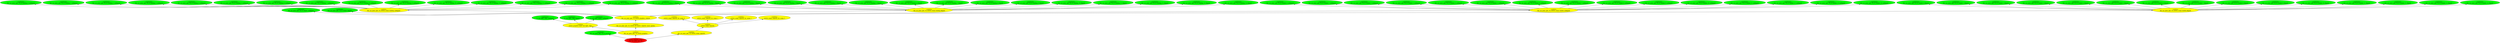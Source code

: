 digraph {
rankdir="BT"
ss_tail_light_16px_unflipped [fillcolor=green style="filled" label="<spriteset>\nss_tail_light_16px_unflipped"]
ss_tail_light_16px_flipped [fillcolor=green style="filled" label="<spriteset>\nss_tail_light_16px_flipped"]
ss_tail_light_empty_unflipped [fillcolor=green style="filled" label="<spriteset>\nss_tail_light_empty_unflipped"]
switch_graphics_layer_tail_light_16px [fillcolor=yellow style="filled" label="<switch>\nswitch_graphics_layer_tail_light_16px"]
switch_cargo_capacity_by_cargo_0 [fillcolor=yellow style="filled" label="<switch>\nswitch_cargo_capacity_by_cargo_0"]
switch_cargo_capacity_by_cargo_1 [fillcolor=yellow style="filled" label="<switch>\nswitch_cargo_capacity_by_cargo_1"]
switch_cargo_capacity_by_cargo_2 [fillcolor=yellow style="filled" label="<switch>\nswitch_cargo_capacity_by_cargo_2"]
switch_cargo_capacity_by_cargo_3 [fillcolor=yellow style="filled" label="<switch>\nswitch_cargo_capacity_by_cargo_3"]
switch_cargo_capacity [fillcolor=yellow style="filled" label="<switch>\nswitch_cargo_capacity"]
flat_car_pony_gen_1A_ss_empty_unflipped [fillcolor=green style="filled" label="<spriteset>\nflat_car_pony_gen_1A_ss_empty_unflipped"]
flat_car_pony_gen_1A_ss_loading_0_unflipped [fillcolor=green style="filled" label="<spriteset>\nflat_car_pony_gen_1A_ss_loading_0_unflipped"]
flat_car_pony_gen_1A_ss_loaded_0_unflipped [fillcolor=green style="filled" label="<spriteset>\nflat_car_pony_gen_1A_ss_loaded_0_unflipped"]
flat_car_pony_gen_1A_ss_loading_1_unflipped [fillcolor=green style="filled" label="<spriteset>\nflat_car_pony_gen_1A_ss_loading_1_unflipped"]
flat_car_pony_gen_1A_ss_loaded_1_unflipped [fillcolor=green style="filled" label="<spriteset>\nflat_car_pony_gen_1A_ss_loaded_1_unflipped"]
flat_car_pony_gen_1A_ss_loading_2_unflipped [fillcolor=green style="filled" label="<spriteset>\nflat_car_pony_gen_1A_ss_loading_2_unflipped"]
flat_car_pony_gen_1A_ss_loaded_2_unflipped [fillcolor=green style="filled" label="<spriteset>\nflat_car_pony_gen_1A_ss_loaded_2_unflipped"]
flat_car_pony_gen_1A_ss_loading_3_unflipped [fillcolor=green style="filled" label="<spriteset>\nflat_car_pony_gen_1A_ss_loading_3_unflipped"]
flat_car_pony_gen_1A_ss_loaded_3_unflipped [fillcolor=green style="filled" label="<spriteset>\nflat_car_pony_gen_1A_ss_loaded_3_unflipped"]
flat_car_pony_gen_1A_ss_loading_4_unflipped [fillcolor=green style="filled" label="<spriteset>\nflat_car_pony_gen_1A_ss_loading_4_unflipped"]
flat_car_pony_gen_1A_ss_loaded_4_unflipped [fillcolor=green style="filled" label="<spriteset>\nflat_car_pony_gen_1A_ss_loaded_4_unflipped"]
flat_car_pony_gen_1A_ss_loading_5_unflipped [fillcolor=green style="filled" label="<spriteset>\nflat_car_pony_gen_1A_ss_loading_5_unflipped"]
flat_car_pony_gen_1A_ss_loaded_5_unflipped [fillcolor=green style="filled" label="<spriteset>\nflat_car_pony_gen_1A_ss_loaded_5_unflipped"]
flat_car_pony_gen_1A_ss_loading_6_unflipped [fillcolor=green style="filled" label="<spriteset>\nflat_car_pony_gen_1A_ss_loading_6_unflipped"]
flat_car_pony_gen_1A_ss_loaded_6_unflipped [fillcolor=green style="filled" label="<spriteset>\nflat_car_pony_gen_1A_ss_loaded_6_unflipped"]
flat_car_pony_gen_1A_ss_loading_7_unflipped [fillcolor=green style="filled" label="<spriteset>\nflat_car_pony_gen_1A_ss_loading_7_unflipped"]
flat_car_pony_gen_1A_ss_loaded_7_unflipped [fillcolor=green style="filled" label="<spriteset>\nflat_car_pony_gen_1A_ss_loaded_7_unflipped"]
flat_car_pony_gen_1A_ss_loading_8_unflipped [fillcolor=green style="filled" label="<spriteset>\nflat_car_pony_gen_1A_ss_loading_8_unflipped"]
flat_car_pony_gen_1A_ss_loaded_8_unflipped [fillcolor=green style="filled" label="<spriteset>\nflat_car_pony_gen_1A_ss_loaded_8_unflipped"]
flat_car_pony_gen_1A_ss_loading_9_unflipped [fillcolor=green style="filled" label="<spriteset>\nflat_car_pony_gen_1A_ss_loading_9_unflipped"]
flat_car_pony_gen_1A_ss_loaded_9_unflipped [fillcolor=green style="filled" label="<spriteset>\nflat_car_pony_gen_1A_ss_loaded_9_unflipped"]
flat_car_pony_gen_1A_ss_loading_10_unflipped [fillcolor=green style="filled" label="<spriteset>\nflat_car_pony_gen_1A_ss_loading_10_unflipped"]
flat_car_pony_gen_1A_ss_loaded_10_unflipped [fillcolor=green style="filled" label="<spriteset>\nflat_car_pony_gen_1A_ss_loaded_10_unflipped"]
flat_car_pony_gen_1A_ss_loading_11_unflipped [fillcolor=green style="filled" label="<spriteset>\nflat_car_pony_gen_1A_ss_loading_11_unflipped"]
flat_car_pony_gen_1A_ss_loaded_11_unflipped [fillcolor=green style="filled" label="<spriteset>\nflat_car_pony_gen_1A_ss_loaded_11_unflipped"]
flat_car_pony_gen_1A_ss_loading_12_unflipped [fillcolor=green style="filled" label="<spriteset>\nflat_car_pony_gen_1A_ss_loading_12_unflipped"]
flat_car_pony_gen_1A_ss_loaded_12_unflipped [fillcolor=green style="filled" label="<spriteset>\nflat_car_pony_gen_1A_ss_loaded_12_unflipped"]
flat_car_pony_gen_1A_ss_loading_13_unflipped [fillcolor=green style="filled" label="<spriteset>\nflat_car_pony_gen_1A_ss_loading_13_unflipped"]
flat_car_pony_gen_1A_ss_loaded_13_unflipped [fillcolor=green style="filled" label="<spriteset>\nflat_car_pony_gen_1A_ss_loaded_13_unflipped"]
flat_car_pony_gen_1A_ss_loading_14_unflipped [fillcolor=green style="filled" label="<spriteset>\nflat_car_pony_gen_1A_ss_loading_14_unflipped"]
flat_car_pony_gen_1A_ss_loaded_14_unflipped [fillcolor=green style="filled" label="<spriteset>\nflat_car_pony_gen_1A_ss_loaded_14_unflipped"]
flat_car_pony_gen_1A_ss_empty_flipped [fillcolor=green style="filled" label="<spriteset>\nflat_car_pony_gen_1A_ss_empty_flipped"]
flat_car_pony_gen_1A_ss_loading_0_flipped [fillcolor=green style="filled" label="<spriteset>\nflat_car_pony_gen_1A_ss_loading_0_flipped"]
flat_car_pony_gen_1A_ss_loaded_0_flipped [fillcolor=green style="filled" label="<spriteset>\nflat_car_pony_gen_1A_ss_loaded_0_flipped"]
flat_car_pony_gen_1A_ss_loading_1_flipped [fillcolor=green style="filled" label="<spriteset>\nflat_car_pony_gen_1A_ss_loading_1_flipped"]
flat_car_pony_gen_1A_ss_loaded_1_flipped [fillcolor=green style="filled" label="<spriteset>\nflat_car_pony_gen_1A_ss_loaded_1_flipped"]
flat_car_pony_gen_1A_ss_loading_2_flipped [fillcolor=green style="filled" label="<spriteset>\nflat_car_pony_gen_1A_ss_loading_2_flipped"]
flat_car_pony_gen_1A_ss_loaded_2_flipped [fillcolor=green style="filled" label="<spriteset>\nflat_car_pony_gen_1A_ss_loaded_2_flipped"]
flat_car_pony_gen_1A_ss_loading_3_flipped [fillcolor=green style="filled" label="<spriteset>\nflat_car_pony_gen_1A_ss_loading_3_flipped"]
flat_car_pony_gen_1A_ss_loaded_3_flipped [fillcolor=green style="filled" label="<spriteset>\nflat_car_pony_gen_1A_ss_loaded_3_flipped"]
flat_car_pony_gen_1A_ss_loading_4_flipped [fillcolor=green style="filled" label="<spriteset>\nflat_car_pony_gen_1A_ss_loading_4_flipped"]
flat_car_pony_gen_1A_ss_loaded_4_flipped [fillcolor=green style="filled" label="<spriteset>\nflat_car_pony_gen_1A_ss_loaded_4_flipped"]
flat_car_pony_gen_1A_ss_loading_5_flipped [fillcolor=green style="filled" label="<spriteset>\nflat_car_pony_gen_1A_ss_loading_5_flipped"]
flat_car_pony_gen_1A_ss_loaded_5_flipped [fillcolor=green style="filled" label="<spriteset>\nflat_car_pony_gen_1A_ss_loaded_5_flipped"]
flat_car_pony_gen_1A_ss_loading_6_flipped [fillcolor=green style="filled" label="<spriteset>\nflat_car_pony_gen_1A_ss_loading_6_flipped"]
flat_car_pony_gen_1A_ss_loaded_6_flipped [fillcolor=green style="filled" label="<spriteset>\nflat_car_pony_gen_1A_ss_loaded_6_flipped"]
flat_car_pony_gen_1A_ss_loading_7_flipped [fillcolor=green style="filled" label="<spriteset>\nflat_car_pony_gen_1A_ss_loading_7_flipped"]
flat_car_pony_gen_1A_ss_loaded_7_flipped [fillcolor=green style="filled" label="<spriteset>\nflat_car_pony_gen_1A_ss_loaded_7_flipped"]
flat_car_pony_gen_1A_ss_loading_8_flipped [fillcolor=green style="filled" label="<spriteset>\nflat_car_pony_gen_1A_ss_loading_8_flipped"]
flat_car_pony_gen_1A_ss_loaded_8_flipped [fillcolor=green style="filled" label="<spriteset>\nflat_car_pony_gen_1A_ss_loaded_8_flipped"]
flat_car_pony_gen_1A_ss_loading_9_flipped [fillcolor=green style="filled" label="<spriteset>\nflat_car_pony_gen_1A_ss_loading_9_flipped"]
flat_car_pony_gen_1A_ss_loaded_9_flipped [fillcolor=green style="filled" label="<spriteset>\nflat_car_pony_gen_1A_ss_loaded_9_flipped"]
flat_car_pony_gen_1A_ss_loading_10_flipped [fillcolor=green style="filled" label="<spriteset>\nflat_car_pony_gen_1A_ss_loading_10_flipped"]
flat_car_pony_gen_1A_ss_loaded_10_flipped [fillcolor=green style="filled" label="<spriteset>\nflat_car_pony_gen_1A_ss_loaded_10_flipped"]
flat_car_pony_gen_1A_ss_loading_11_flipped [fillcolor=green style="filled" label="<spriteset>\nflat_car_pony_gen_1A_ss_loading_11_flipped"]
flat_car_pony_gen_1A_ss_loaded_11_flipped [fillcolor=green style="filled" label="<spriteset>\nflat_car_pony_gen_1A_ss_loaded_11_flipped"]
flat_car_pony_gen_1A_ss_loading_12_flipped [fillcolor=green style="filled" label="<spriteset>\nflat_car_pony_gen_1A_ss_loading_12_flipped"]
flat_car_pony_gen_1A_ss_loaded_12_flipped [fillcolor=green style="filled" label="<spriteset>\nflat_car_pony_gen_1A_ss_loaded_12_flipped"]
flat_car_pony_gen_1A_ss_loading_13_flipped [fillcolor=green style="filled" label="<spriteset>\nflat_car_pony_gen_1A_ss_loading_13_flipped"]
flat_car_pony_gen_1A_ss_loaded_13_flipped [fillcolor=green style="filled" label="<spriteset>\nflat_car_pony_gen_1A_ss_loaded_13_flipped"]
flat_car_pony_gen_1A_ss_loading_14_flipped [fillcolor=green style="filled" label="<spriteset>\nflat_car_pony_gen_1A_ss_loading_14_flipped"]
flat_car_pony_gen_1A_ss_loaded_14_flipped [fillcolor=green style="filled" label="<spriteset>\nflat_car_pony_gen_1A_ss_loaded_14_flipped"]
flat_car_pony_gen_1A_switch_cargo_loading_unflipped [fillcolor=yellow style="filled" label="<switch>\nflat_car_pony_gen_1A_switch_cargo_loading_unflipped"]
flat_car_pony_gen_1A_switch_cargo_loading_flipped [fillcolor=yellow style="filled" label="<switch>\nflat_car_pony_gen_1A_switch_cargo_loading_flipped"]
flat_car_pony_gen_1A_switch_cargo_loaded_unflipped [fillcolor=yellow style="filled" label="<switch>\nflat_car_pony_gen_1A_switch_cargo_loaded_unflipped"]
flat_car_pony_gen_1A_switch_cargo_loaded_flipped [fillcolor=yellow style="filled" label="<switch>\nflat_car_pony_gen_1A_switch_cargo_loaded_flipped"]
flat_car_pony_gen_1A_switch_graphics_vehicle [fillcolor=yellow style="filled" label="<switch>\nflat_car_pony_gen_1A_switch_graphics_vehicle"]
flat_car_pony_gen_1A_ss_purchase [fillcolor=green style="filled" label="<spriteset>\nflat_car_pony_gen_1A_ss_purchase"]
flat_car_pony_gen_1A_switch_set_layers_register_more_sprites [fillcolor=yellow style="filled" label="<switch>\nflat_car_pony_gen_1A_switch_set_layers_register_more_sprites"]
flat_car_pony_gen_1A_switch_graphics [fillcolor=yellow style="filled" label="<switch>\nflat_car_pony_gen_1A_switch_graphics"]
flat_car_pony_gen_1A_switch_cargo_capacity [fillcolor=yellow style="filled" label="<switch>\nflat_car_pony_gen_1A_switch_cargo_capacity"]
flat_car_pony_gen_1A [fillcolor=red style="filled" label="<FEAT_TRAINS 1140>\nflat_car_pony_gen_1A"]
flat_car_pony_gen_1A_switch_cargo_loading_unflipped->flat_car_pony_gen_1A_ss_loading_5_unflipped
flat_car_pony_gen_1A_switch_cargo_loaded_unflipped->flat_car_pony_gen_1A_ss_loaded_12_unflipped
flat_car_pony_gen_1A_switch_cargo_loading_unflipped->flat_car_pony_gen_1A_ss_loading_2_unflipped
flat_car_pony_gen_1A_switch_graphics_vehicle->flat_car_pony_gen_1A_ss_empty_unflipped
flat_car_pony_gen_1A_switch_graphics_vehicle->flat_car_pony_gen_1A_switch_cargo_loading_unflipped
flat_car_pony_gen_1A_switch_cargo_loaded_flipped->flat_car_pony_gen_1A_ss_loaded_5_flipped
flat_car_pony_gen_1A_switch_cargo_loading_unflipped->flat_car_pony_gen_1A_ss_loading_0_unflipped
flat_car_pony_gen_1A->flat_car_pony_gen_1A_switch_cargo_capacity
flat_car_pony_gen_1A_switch_cargo_loaded_unflipped->flat_car_pony_gen_1A_ss_loaded_11_unflipped
flat_car_pony_gen_1A_switch_cargo_loading_flipped->flat_car_pony_gen_1A_ss_loading_9_flipped
flat_car_pony_gen_1A->flat_car_pony_gen_1A_ss_purchase
flat_car_pony_gen_1A_switch_cargo_loading_flipped->flat_car_pony_gen_1A_ss_loading_13_flipped
flat_car_pony_gen_1A_switch_cargo_loading_unflipped->flat_car_pony_gen_1A_ss_loading_4_unflipped
flat_car_pony_gen_1A_switch_cargo_loading_flipped->flat_car_pony_gen_1A_ss_loading_5_flipped
flat_car_pony_gen_1A_switch_cargo_loaded_flipped->flat_car_pony_gen_1A_ss_loaded_2_flipped
flat_car_pony_gen_1A_switch_cargo_loaded_unflipped->flat_car_pony_gen_1A_ss_loaded_0_unflipped
flat_car_pony_gen_1A_switch_cargo_loading_flipped->flat_car_pony_gen_1A_ss_loading_1_flipped
flat_car_pony_gen_1A_switch_cargo_loading_unflipped->flat_car_pony_gen_1A_ss_loading_10_unflipped
flat_car_pony_gen_1A_switch_graphics_vehicle->flat_car_pony_gen_1A_ss_empty_flipped
flat_car_pony_gen_1A_switch_cargo_loaded_unflipped->flat_car_pony_gen_1A_ss_loaded_4_unflipped
flat_car_pony_gen_1A_switch_cargo_loaded_flipped->flat_car_pony_gen_1A_ss_loaded_9_flipped
flat_car_pony_gen_1A_switch_cargo_loaded_flipped->flat_car_pony_gen_1A_ss_loaded_3_flipped
flat_car_pony_gen_1A_switch_cargo_loading_unflipped->flat_car_pony_gen_1A_ss_loading_9_unflipped
flat_car_pony_gen_1A_switch_cargo_loading_flipped->flat_car_pony_gen_1A_ss_loading_2_flipped
switch_graphics_layer_tail_light_16px->ss_tail_light_16px_flipped
flat_car_pony_gen_1A_switch_cargo_loading_flipped->flat_car_pony_gen_1A_ss_loading_6_flipped
flat_car_pony_gen_1A->flat_car_pony_gen_1A_switch_graphics
flat_car_pony_gen_1A_switch_cargo_loaded_flipped->flat_car_pony_gen_1A_ss_loaded_12_flipped
flat_car_pony_gen_1A_switch_cargo_loaded_flipped->flat_car_pony_gen_1A_ss_loaded_6_flipped
flat_car_pony_gen_1A_switch_cargo_loading_unflipped->flat_car_pony_gen_1A_ss_loading_3_unflipped
flat_car_pony_gen_1A_switch_cargo_capacity->switch_cargo_capacity
flat_car_pony_gen_1A_switch_cargo_loaded_unflipped->flat_car_pony_gen_1A_ss_loaded_14_unflipped
flat_car_pony_gen_1A_switch_cargo_loaded_unflipped->flat_car_pony_gen_1A_ss_loaded_1_unflipped
flat_car_pony_gen_1A_switch_cargo_loading_unflipped->flat_car_pony_gen_1A_ss_loading_6_unflipped
switch_cargo_capacity->switch_cargo_capacity_by_cargo_1
flat_car_pony_gen_1A_switch_cargo_loading_flipped->flat_car_pony_gen_1A_ss_loading_8_flipped
flat_car_pony_gen_1A_switch_cargo_loading_unflipped->flat_car_pony_gen_1A_ss_loading_1_unflipped
flat_car_pony_gen_1A_switch_cargo_loading_unflipped->flat_car_pony_gen_1A_ss_loading_11_unflipped
flat_car_pony_gen_1A_switch_cargo_loaded_unflipped->flat_car_pony_gen_1A_ss_loaded_7_unflipped
flat_car_pony_gen_1A_switch_cargo_loading_flipped->flat_car_pony_gen_1A_ss_loading_3_flipped
flat_car_pony_gen_1A_switch_cargo_loaded_unflipped->flat_car_pony_gen_1A_ss_loaded_6_unflipped
flat_car_pony_gen_1A_switch_graphics_vehicle->flat_car_pony_gen_1A_switch_cargo_loaded_unflipped
flat_car_pony_gen_1A_switch_set_layers_register_more_sprites->flat_car_pony_gen_1A_switch_graphics_vehicle
flat_car_pony_gen_1A_switch_cargo_loading_unflipped->flat_car_pony_gen_1A_ss_loading_12_unflipped
flat_car_pony_gen_1A_switch_cargo_loaded_flipped->flat_car_pony_gen_1A_ss_loaded_8_flipped
switch_graphics_layer_tail_light_16px->ss_tail_light_empty_unflipped
flat_car_pony_gen_1A_switch_cargo_loaded_flipped->flat_car_pony_gen_1A_ss_loaded_7_flipped
flat_car_pony_gen_1A_switch_cargo_loading_flipped->flat_car_pony_gen_1A_ss_loading_10_flipped
flat_car_pony_gen_1A_switch_cargo_loading_unflipped->flat_car_pony_gen_1A_ss_loading_7_unflipped
flat_car_pony_gen_1A_switch_cargo_loaded_unflipped->flat_car_pony_gen_1A_ss_loaded_2_unflipped
flat_car_pony_gen_1A_switch_cargo_loaded_flipped->flat_car_pony_gen_1A_ss_loaded_14_flipped
flat_car_pony_gen_1A_switch_cargo_loading_flipped->flat_car_pony_gen_1A_ss_loading_4_flipped
flat_car_pony_gen_1A_switch_cargo_loading_flipped->flat_car_pony_gen_1A_ss_loading_7_flipped
switch_cargo_capacity->switch_cargo_capacity_by_cargo_3
flat_car_pony_gen_1A_switch_graphics_vehicle->flat_car_pony_gen_1A_switch_cargo_loaded_flipped
switch_cargo_capacity->switch_cargo_capacity_by_cargo_0
flat_car_pony_gen_1A_switch_cargo_loaded_unflipped->flat_car_pony_gen_1A_ss_loaded_13_unflipped
flat_car_pony_gen_1A_switch_cargo_loaded_flipped->flat_car_pony_gen_1A_ss_loaded_10_flipped
flat_car_pony_gen_1A_switch_cargo_loaded_unflipped->flat_car_pony_gen_1A_ss_loaded_5_unflipped
switch_graphics_layer_tail_light_16px->ss_tail_light_16px_unflipped
flat_car_pony_gen_1A_switch_cargo_loading_unflipped->flat_car_pony_gen_1A_ss_loading_8_unflipped
flat_car_pony_gen_1A_switch_graphics->switch_graphics_layer_tail_light_16px
flat_car_pony_gen_1A_switch_graphics->flat_car_pony_gen_1A_switch_set_layers_register_more_sprites
flat_car_pony_gen_1A_switch_cargo_loaded_unflipped->flat_car_pony_gen_1A_ss_loaded_8_unflipped
flat_car_pony_gen_1A_switch_cargo_loaded_flipped->flat_car_pony_gen_1A_ss_loaded_1_flipped
flat_car_pony_gen_1A_switch_graphics_vehicle->flat_car_pony_gen_1A_switch_cargo_loading_flipped
flat_car_pony_gen_1A_switch_cargo_loaded_flipped->flat_car_pony_gen_1A_ss_loaded_4_flipped
flat_car_pony_gen_1A_switch_cargo_loaded_unflipped->flat_car_pony_gen_1A_ss_loaded_10_unflipped
flat_car_pony_gen_1A_switch_cargo_loading_flipped->flat_car_pony_gen_1A_ss_loading_11_flipped
flat_car_pony_gen_1A_switch_cargo_loading_flipped->flat_car_pony_gen_1A_ss_loading_0_flipped
flat_car_pony_gen_1A_switch_cargo_loaded_flipped->flat_car_pony_gen_1A_ss_loaded_11_flipped
flat_car_pony_gen_1A_switch_cargo_loading_unflipped->flat_car_pony_gen_1A_ss_loading_13_unflipped
flat_car_pony_gen_1A_switch_cargo_loaded_unflipped->flat_car_pony_gen_1A_ss_loaded_9_unflipped
flat_car_pony_gen_1A_switch_cargo_loading_unflipped->flat_car_pony_gen_1A_ss_loading_14_unflipped
flat_car_pony_gen_1A_switch_cargo_loaded_unflipped->flat_car_pony_gen_1A_ss_loaded_3_unflipped
flat_car_pony_gen_1A_switch_cargo_loaded_flipped->flat_car_pony_gen_1A_ss_loaded_13_flipped
switch_cargo_capacity->switch_cargo_capacity_by_cargo_2
flat_car_pony_gen_1A_switch_cargo_loaded_flipped->flat_car_pony_gen_1A_ss_loaded_0_flipped
flat_car_pony_gen_1A_switch_cargo_loading_flipped->flat_car_pony_gen_1A_ss_loading_14_flipped
flat_car_pony_gen_1A_switch_cargo_loading_flipped->flat_car_pony_gen_1A_ss_loading_12_flipped
}
